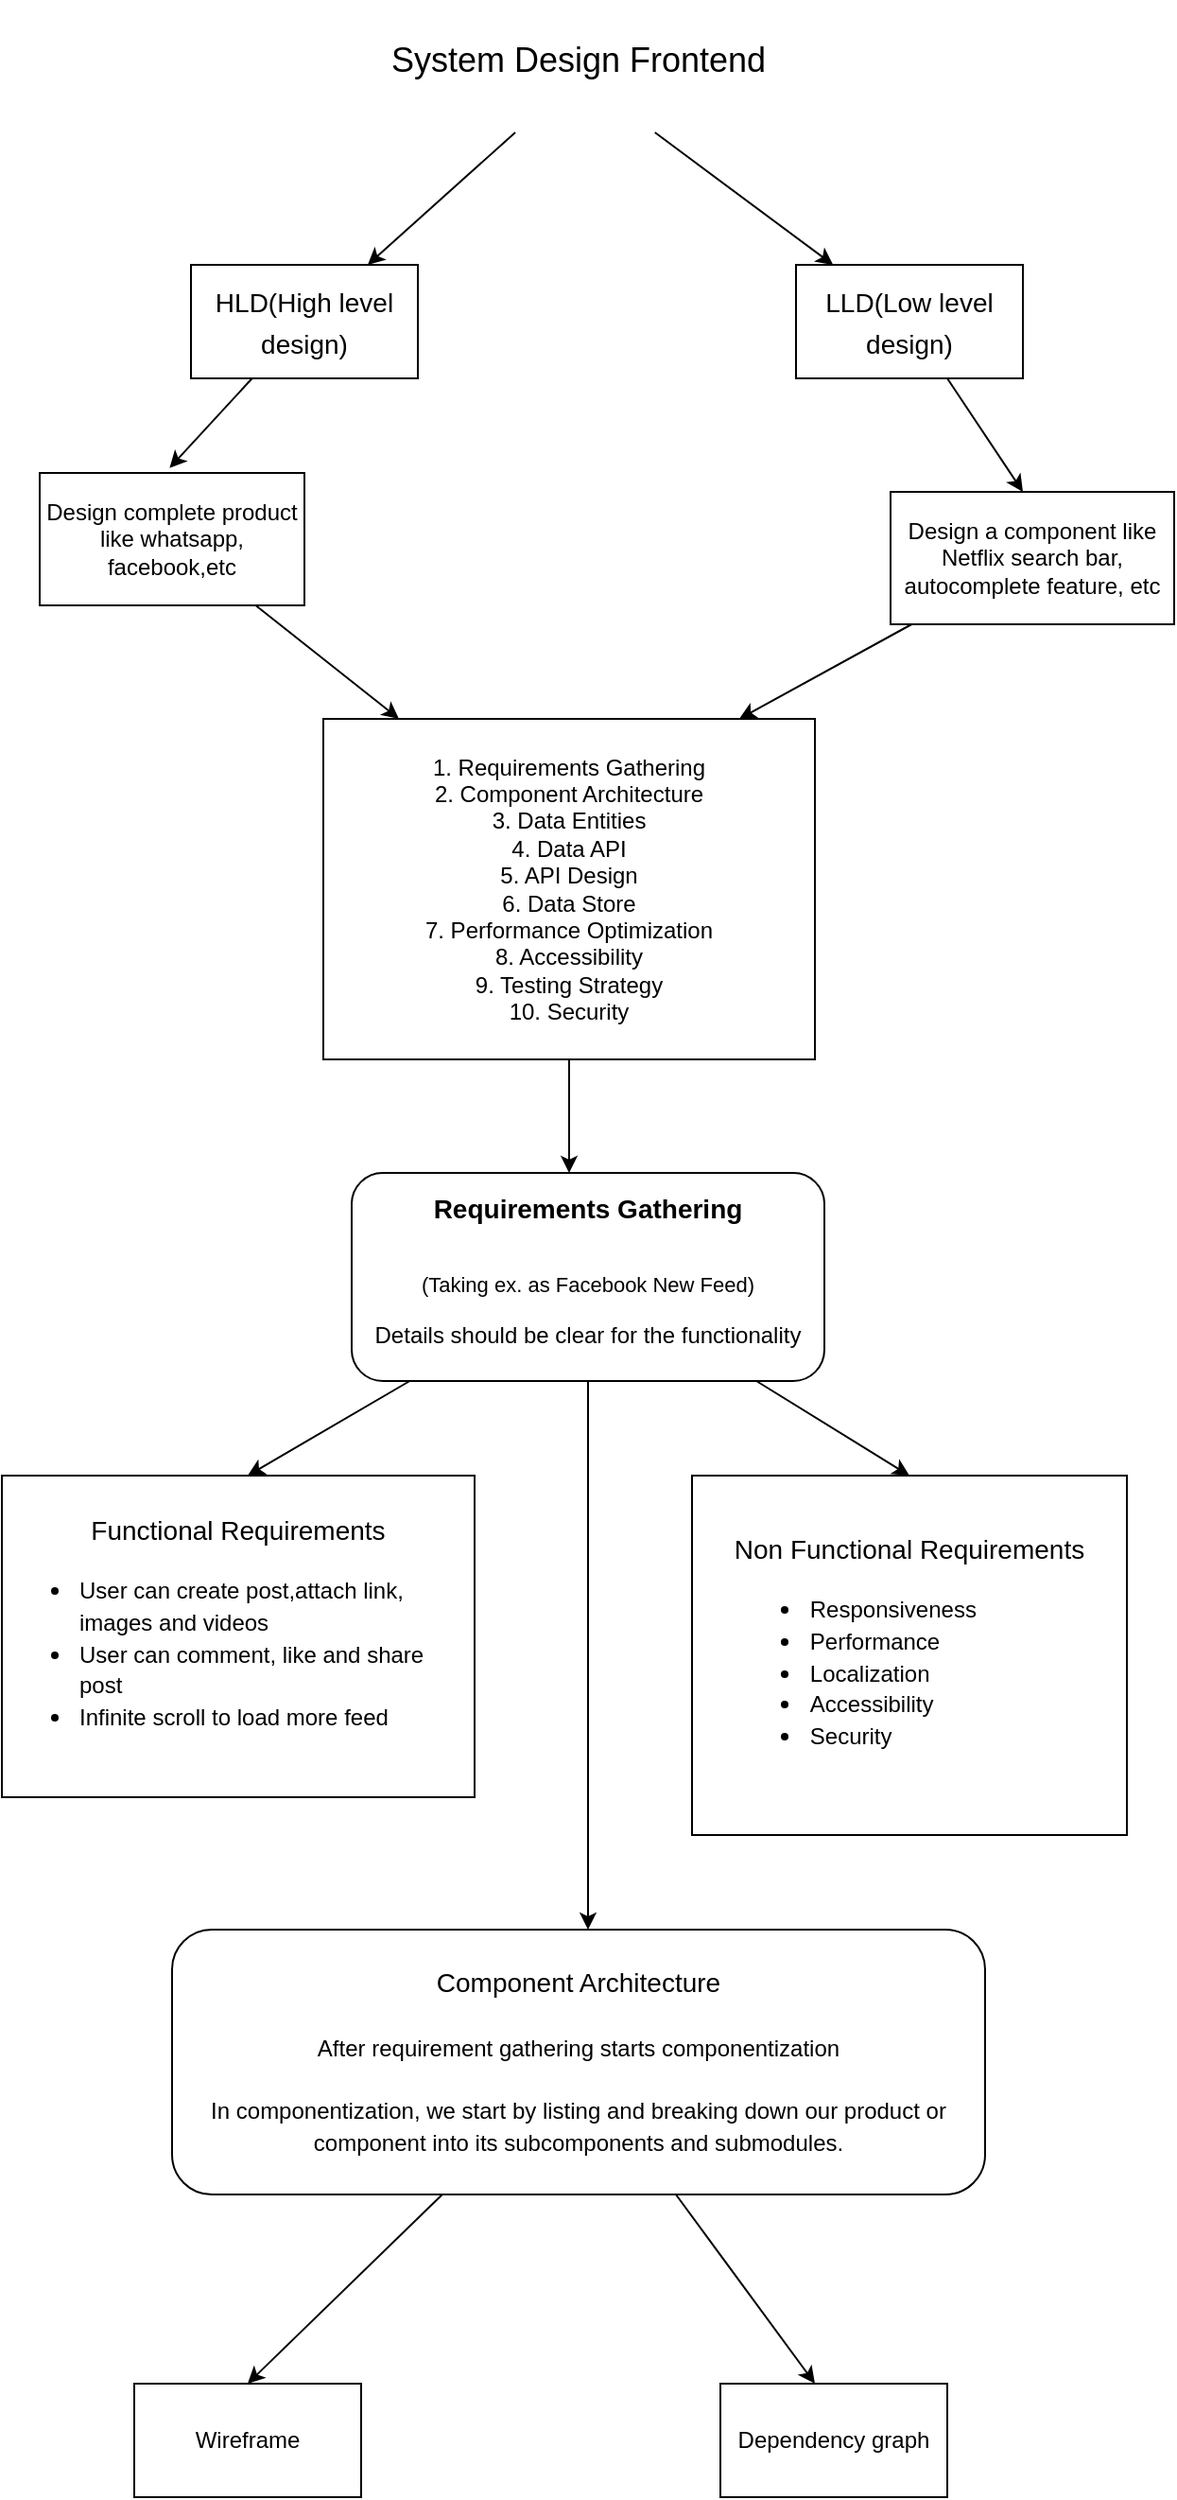 <mxfile>
    <diagram id="fcrobR7YvXtCEcbLq9Eq" name="Page-1">
        <mxGraphModel dx="992" dy="567" grid="1" gridSize="10" guides="1" tooltips="1" connect="1" arrows="1" fold="1" page="1" pageScale="1" pageWidth="850" pageHeight="1100" background="none" math="0" shadow="0">
            <root>
                <mxCell id="0"/>
                <mxCell id="1" parent="0"/>
                <mxCell id="3" style="edgeStyle=none;html=1;fontSize=18;rounded=0;" parent="1" source="2" target="4" edge="1">
                    <mxGeometry relative="1" as="geometry">
                        <mxPoint x="250" y="210" as="targetPoint"/>
                    </mxGeometry>
                </mxCell>
                <mxCell id="5" style="edgeStyle=none;html=1;fontSize=18;rounded=0;" parent="1" source="2" target="6" edge="1">
                    <mxGeometry relative="1" as="geometry">
                        <mxPoint x="550" y="220" as="targetPoint"/>
                    </mxGeometry>
                </mxCell>
                <mxCell id="2" value="&lt;h1&gt;&lt;span style=&quot;font-weight: normal&quot;&gt;&lt;font style=&quot;font-size: 18px&quot;&gt;System Design Frontend&lt;/font&gt;&lt;/span&gt;&lt;/h1&gt;" style="text;html=1;strokeColor=none;fillColor=none;spacing=5;spacingTop=-20;whiteSpace=wrap;overflow=hidden;rounded=0;align=center;" parent="1" vertex="1">
                    <mxGeometry x="245" y="70" width="260" height="60" as="geometry"/>
                </mxCell>
                <mxCell id="7" style="edgeStyle=none;html=1;fontSize=14;entryX=0.429;entryY=-0.033;entryDx=0;entryDy=0;entryPerimeter=0;rounded=0;" parent="1" source="4" edge="1">
                    <mxGeometry relative="1" as="geometry">
                        <mxPoint x="158.7" y="307.36" as="targetPoint"/>
                    </mxGeometry>
                </mxCell>
                <mxCell id="4" value="&lt;font style=&quot;font-size: 14px&quot;&gt;HLD(High level design)&lt;/font&gt;" style="rounded=0;whiteSpace=wrap;html=1;fontSize=18;" parent="1" vertex="1">
                    <mxGeometry x="170" y="200" width="120" height="60" as="geometry"/>
                </mxCell>
                <mxCell id="9" style="edgeStyle=none;html=1;fontSize=14;rounded=0;" parent="1" source="6" edge="1">
                    <mxGeometry relative="1" as="geometry">
                        <mxPoint x="610" y="320" as="targetPoint"/>
                    </mxGeometry>
                </mxCell>
                <mxCell id="6" value="&lt;font style=&quot;font-size: 14px&quot;&gt;LLD(Low level design)&lt;/font&gt;" style="rounded=0;whiteSpace=wrap;html=1;fontSize=18;" parent="1" vertex="1">
                    <mxGeometry x="490" y="200" width="120" height="60" as="geometry"/>
                </mxCell>
                <mxCell id="14" style="edgeStyle=none;html=1;fontSize=12;rounded=0;" parent="1" source="11" edge="1">
                    <mxGeometry relative="1" as="geometry">
                        <mxPoint x="460" y="440" as="targetPoint"/>
                    </mxGeometry>
                </mxCell>
                <mxCell id="11" value="Design a component like Netflix search bar, autocomplete feature, etc" style="rounded=0;whiteSpace=wrap;html=1;fontSize=12;" parent="1" vertex="1">
                    <mxGeometry x="540" y="320" width="150" height="70" as="geometry"/>
                </mxCell>
                <mxCell id="13" style="edgeStyle=none;html=1;fontSize=12;rounded=0;" parent="1" source="12" edge="1">
                    <mxGeometry relative="1" as="geometry">
                        <mxPoint x="280" y="440" as="targetPoint"/>
                    </mxGeometry>
                </mxCell>
                <mxCell id="12" value="Design complete product like whatsapp, facebook,etc" style="rounded=0;whiteSpace=wrap;html=1;fontSize=12;" parent="1" vertex="1">
                    <mxGeometry x="90" y="310" width="140" height="70" as="geometry"/>
                </mxCell>
                <mxCell id="17" style="edgeStyle=none;html=1;fontFamily=Helvetica;fontSize=12;rounded=0;" parent="1" source="15" edge="1">
                    <mxGeometry relative="1" as="geometry">
                        <mxPoint x="370" y="680" as="targetPoint"/>
                    </mxGeometry>
                </mxCell>
                <mxCell id="15" value="&lt;font style=&quot;font-size: 12px&quot;&gt;1. Requirements Gathering&lt;br&gt;2. Component Architecture&lt;br&gt;3. Data Entities&lt;br&gt;4. Data API&lt;br&gt;5. API Design&lt;br&gt;6. Data Store&lt;br&gt;7. Performance Optimization&lt;br&gt;8. Accessibility&lt;br&gt;9. Testing Strategy&lt;br&gt;10. Security&lt;/font&gt;" style="rounded=0;whiteSpace=wrap;html=1;fontSize=12;align=center;" parent="1" vertex="1">
                    <mxGeometry x="240" y="440" width="260" height="180" as="geometry"/>
                </mxCell>
                <mxCell id="22" style="edgeStyle=none;html=1;fontFamily=Helvetica;fontSize=14;rounded=0;" parent="1" source="20" edge="1">
                    <mxGeometry relative="1" as="geometry">
                        <mxPoint x="200" y="840" as="targetPoint"/>
                    </mxGeometry>
                </mxCell>
                <mxCell id="23" style="edgeStyle=none;html=1;fontFamily=Helvetica;fontSize=14;rounded=0;" parent="1" source="20" edge="1">
                    <mxGeometry relative="1" as="geometry">
                        <mxPoint x="550" y="840" as="targetPoint"/>
                    </mxGeometry>
                </mxCell>
                <mxCell id="54" style="edgeStyle=none;html=1;fontSize=14;" edge="1" parent="1" source="20">
                    <mxGeometry relative="1" as="geometry">
                        <mxPoint x="380" y="1080" as="targetPoint"/>
                    </mxGeometry>
                </mxCell>
                <mxCell id="20" value="&lt;h1&gt;&lt;font style=&quot;font-size: 14px&quot;&gt;Requirements Gathering&lt;/font&gt;&lt;/h1&gt;&lt;div&gt;&lt;font style=&quot;font-size: 11px&quot;&gt;(Taking ex. as Facebook New Feed)&lt;/font&gt;&lt;/div&gt;&lt;p style=&quot;font-size: 12px&quot;&gt;Details should be clear for the functionality&lt;/p&gt;&lt;p style=&quot;font-size: 12px&quot;&gt;&lt;br&gt;&lt;/p&gt;" style="rounded=1;whiteSpace=wrap;html=1;fontFamily=Helvetica;fontSize=14;" parent="1" vertex="1">
                    <mxGeometry x="255" y="680" width="250" height="110" as="geometry"/>
                </mxCell>
                <mxCell id="24" value="Functional Requirements&lt;br&gt;&lt;ul&gt;&lt;li style=&quot;text-align: left&quot;&gt;&lt;font style=&quot;font-size: 12px&quot;&gt;User can create post,attach link, images and videos&lt;/font&gt;&lt;/li&gt;&lt;li style=&quot;text-align: left&quot;&gt;&lt;font style=&quot;font-size: 12px&quot;&gt;User can comment, like and share post&lt;/font&gt;&lt;/li&gt;&lt;li style=&quot;text-align: left&quot;&gt;&lt;font style=&quot;font-size: 12px&quot;&gt;Infinite scroll to load more feed&lt;/font&gt;&lt;/li&gt;&lt;/ul&gt;" style="rounded=0;whiteSpace=wrap;html=1;fontFamily=Helvetica;fontSize=14;align=center;" parent="1" vertex="1">
                    <mxGeometry x="70" y="840" width="250" height="170" as="geometry"/>
                </mxCell>
                <mxCell id="25" value="Non Functional Requirements&lt;br&gt;&lt;ul&gt;&lt;li style=&quot;text-align: left&quot;&gt;&lt;span style=&quot;font-size: 12px&quot;&gt;Responsiveness&lt;/span&gt;&lt;/li&gt;&lt;li style=&quot;text-align: left&quot;&gt;&lt;span style=&quot;font-size: 12px&quot;&gt;Performance&lt;/span&gt;&lt;/li&gt;&lt;li style=&quot;text-align: left&quot;&gt;&lt;span style=&quot;font-size: 12px&quot;&gt;Localization&lt;/span&gt;&lt;/li&gt;&lt;li style=&quot;text-align: left&quot;&gt;&lt;span style=&quot;font-size: 12px&quot;&gt;Accessibility&lt;/span&gt;&lt;/li&gt;&lt;li style=&quot;text-align: left&quot;&gt;&lt;span style=&quot;font-size: 12px&quot;&gt;Security&lt;/span&gt;&lt;/li&gt;&lt;/ul&gt;" style="rounded=0;whiteSpace=wrap;html=1;fontFamily=Helvetica;fontSize=14;" parent="1" vertex="1">
                    <mxGeometry x="435" y="840" width="230" height="190" as="geometry"/>
                </mxCell>
                <mxCell id="61" style="edgeStyle=none;html=1;fontSize=12;" edge="1" parent="1" source="55">
                    <mxGeometry relative="1" as="geometry">
                        <mxPoint x="200" y="1320" as="targetPoint"/>
                    </mxGeometry>
                </mxCell>
                <mxCell id="64" style="edgeStyle=none;html=1;fontSize=12;" edge="1" parent="1" source="55">
                    <mxGeometry relative="1" as="geometry">
                        <mxPoint x="500" y="1320" as="targetPoint"/>
                    </mxGeometry>
                </mxCell>
                <mxCell id="55" value="Component Architecture&lt;br&gt;&lt;br&gt;&lt;font style=&quot;font-size: 12px&quot;&gt;After requirement gathering starts componentization&lt;br&gt;&lt;br&gt;In componentization, we start by listing and breaking down our product or component into its subcomponents and submodules.&lt;/font&gt;" style="rounded=1;whiteSpace=wrap;html=1;labelBackgroundColor=none;fontSize=14;fillColor=default;gradientColor=none;" vertex="1" parent="1">
                    <mxGeometry x="160" y="1080" width="430" height="140" as="geometry"/>
                </mxCell>
                <mxCell id="65" value="Wireframe" style="rounded=0;whiteSpace=wrap;html=1;labelBackgroundColor=none;fontSize=12;fillColor=default;gradientColor=none;" vertex="1" parent="1">
                    <mxGeometry x="140" y="1320" width="120" height="60" as="geometry"/>
                </mxCell>
                <mxCell id="66" value="Dependency graph" style="rounded=0;whiteSpace=wrap;html=1;labelBackgroundColor=none;fontSize=12;fillColor=default;gradientColor=none;" vertex="1" parent="1">
                    <mxGeometry x="450" y="1320" width="120" height="60" as="geometry"/>
                </mxCell>
            </root>
        </mxGraphModel>
    </diagram>
</mxfile>